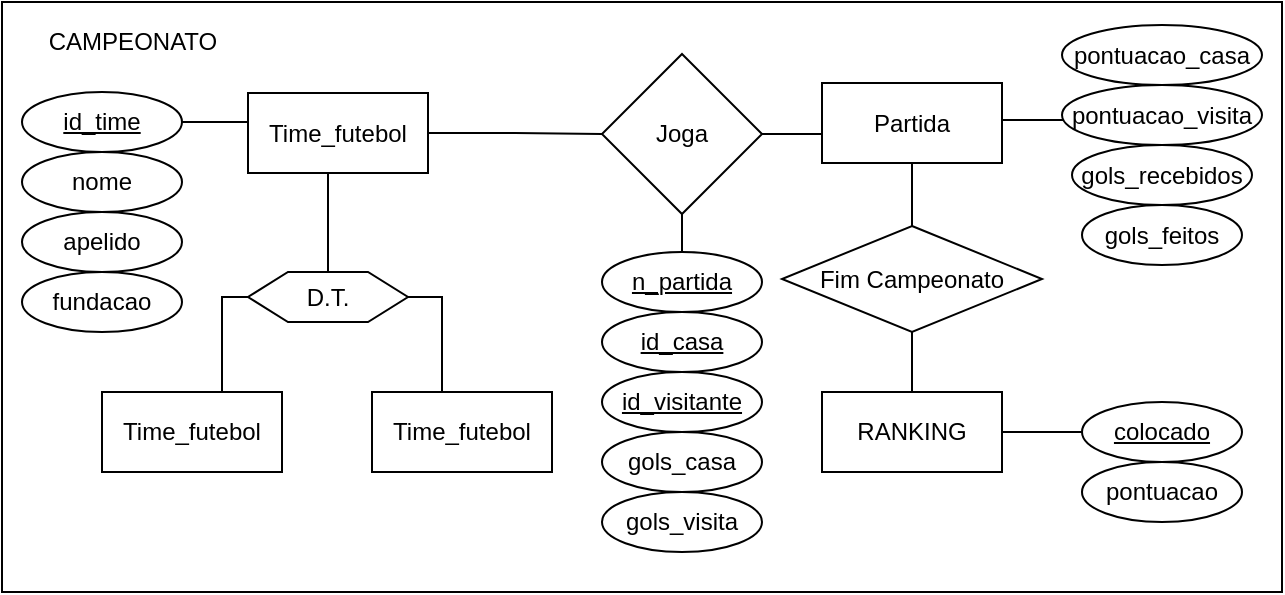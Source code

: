 <mxfile version="24.4.4" type="device">
  <diagram id="C5RBs43oDa-KdzZeNtuy" name="Page-1">
    <mxGraphModel dx="867" dy="437" grid="1" gridSize="10" guides="1" tooltips="1" connect="1" arrows="1" fold="1" page="1" pageScale="1" pageWidth="827" pageHeight="1169" math="0" shadow="0">
      <root>
        <mxCell id="WIyWlLk6GJQsqaUBKTNV-0" />
        <mxCell id="WIyWlLk6GJQsqaUBKTNV-1" parent="WIyWlLk6GJQsqaUBKTNV-0" />
        <mxCell id="Ix9E_qYz4wgDWpTBvISp-27" value="" style="rounded=0;whiteSpace=wrap;html=1;" vertex="1" parent="WIyWlLk6GJQsqaUBKTNV-1">
          <mxGeometry x="80" y="35" width="640" height="295" as="geometry" />
        </mxCell>
        <mxCell id="Ix9E_qYz4wgDWpTBvISp-4" value="" style="edgeStyle=orthogonalEdgeStyle;rounded=0;orthogonalLoop=1;jettySize=auto;html=1;endArrow=none;endFill=0;entryX=1;entryY=0.5;entryDx=0;entryDy=0;" edge="1" parent="WIyWlLk6GJQsqaUBKTNV-1" source="YZ1k2_hZnZsv6JZI29E9-8" target="Ix9E_qYz4wgDWpTBvISp-8">
          <mxGeometry relative="1" as="geometry">
            <Array as="points">
              <mxPoint x="180" y="95" />
              <mxPoint x="180" y="95" />
            </Array>
          </mxGeometry>
        </mxCell>
        <mxCell id="Ix9E_qYz4wgDWpTBvISp-54" style="edgeStyle=orthogonalEdgeStyle;rounded=0;orthogonalLoop=1;jettySize=auto;html=1;entryX=0.5;entryY=0;entryDx=0;entryDy=0;endArrow=none;endFill=0;" edge="1" parent="WIyWlLk6GJQsqaUBKTNV-1" source="YZ1k2_hZnZsv6JZI29E9-8" target="Ix9E_qYz4wgDWpTBvISp-51">
          <mxGeometry relative="1" as="geometry">
            <Array as="points">
              <mxPoint x="243" y="130" />
              <mxPoint x="243" y="130" />
            </Array>
          </mxGeometry>
        </mxCell>
        <mxCell id="Ix9E_qYz4wgDWpTBvISp-56" style="edgeStyle=orthogonalEdgeStyle;rounded=0;orthogonalLoop=1;jettySize=auto;html=1;entryX=0;entryY=0.5;entryDx=0;entryDy=0;endArrow=none;endFill=0;" edge="1" parent="WIyWlLk6GJQsqaUBKTNV-1" source="YZ1k2_hZnZsv6JZI29E9-8" target="YZ1k2_hZnZsv6JZI29E9-9">
          <mxGeometry relative="1" as="geometry" />
        </mxCell>
        <mxCell id="YZ1k2_hZnZsv6JZI29E9-8" value="Time_futebol" style="rounded=0;whiteSpace=wrap;html=1;" parent="WIyWlLk6GJQsqaUBKTNV-1" vertex="1">
          <mxGeometry x="203" y="80.5" width="90" height="40" as="geometry" />
        </mxCell>
        <mxCell id="Ix9E_qYz4wgDWpTBvISp-55" style="edgeStyle=orthogonalEdgeStyle;rounded=0;orthogonalLoop=1;jettySize=auto;html=1;entryX=0.5;entryY=0;entryDx=0;entryDy=0;endArrow=none;endFill=0;" edge="1" parent="WIyWlLk6GJQsqaUBKTNV-1" source="YZ1k2_hZnZsv6JZI29E9-9" target="Ix9E_qYz4wgDWpTBvISp-19">
          <mxGeometry relative="1" as="geometry" />
        </mxCell>
        <mxCell id="YZ1k2_hZnZsv6JZI29E9-9" value="Joga" style="rhombus;whiteSpace=wrap;html=1;rounded=0;" parent="WIyWlLk6GJQsqaUBKTNV-1" vertex="1">
          <mxGeometry x="380" y="61" width="80" height="80" as="geometry" />
        </mxCell>
        <mxCell id="YZ1k2_hZnZsv6JZI29E9-11" value="Partida" style="whiteSpace=wrap;html=1;rounded=0;" parent="WIyWlLk6GJQsqaUBKTNV-1" vertex="1">
          <mxGeometry x="490" y="75.5" width="90" height="40" as="geometry" />
        </mxCell>
        <mxCell id="Ix9E_qYz4wgDWpTBvISp-3" value="apelido" style="ellipse;whiteSpace=wrap;html=1;rounded=0;" vertex="1" parent="WIyWlLk6GJQsqaUBKTNV-1">
          <mxGeometry x="90" y="140" width="80" height="30" as="geometry" />
        </mxCell>
        <mxCell id="Ix9E_qYz4wgDWpTBvISp-7" value="nome" style="ellipse;whiteSpace=wrap;html=1;rounded=0;" vertex="1" parent="WIyWlLk6GJQsqaUBKTNV-1">
          <mxGeometry x="90" y="110" width="80" height="30" as="geometry" />
        </mxCell>
        <mxCell id="Ix9E_qYz4wgDWpTBvISp-8" value="&lt;u&gt;id_time&lt;/u&gt;" style="ellipse;whiteSpace=wrap;html=1;rounded=0;" vertex="1" parent="WIyWlLk6GJQsqaUBKTNV-1">
          <mxGeometry x="90" y="80" width="80" height="30" as="geometry" />
        </mxCell>
        <mxCell id="Ix9E_qYz4wgDWpTBvISp-9" value="fundacao" style="ellipse;whiteSpace=wrap;html=1;rounded=0;" vertex="1" parent="WIyWlLk6GJQsqaUBKTNV-1">
          <mxGeometry x="90" y="170" width="80" height="30" as="geometry" />
        </mxCell>
        <mxCell id="Ix9E_qYz4wgDWpTBvISp-17" value="&lt;u&gt;id_visitante&lt;/u&gt;" style="ellipse;whiteSpace=wrap;html=1;rounded=0;" vertex="1" parent="WIyWlLk6GJQsqaUBKTNV-1">
          <mxGeometry x="380" y="220" width="80" height="30" as="geometry" />
        </mxCell>
        <mxCell id="Ix9E_qYz4wgDWpTBvISp-18" value="&lt;u&gt;id_casa&lt;/u&gt;" style="ellipse;whiteSpace=wrap;html=1;rounded=0;" vertex="1" parent="WIyWlLk6GJQsqaUBKTNV-1">
          <mxGeometry x="380" y="190" width="80" height="30" as="geometry" />
        </mxCell>
        <mxCell id="Ix9E_qYz4wgDWpTBvISp-19" value="&lt;u&gt;n_partida&lt;/u&gt;" style="ellipse;whiteSpace=wrap;html=1;rounded=0;" vertex="1" parent="WIyWlLk6GJQsqaUBKTNV-1">
          <mxGeometry x="380" y="160" width="80" height="30" as="geometry" />
        </mxCell>
        <mxCell id="Ix9E_qYz4wgDWpTBvISp-24" style="edgeStyle=orthogonalEdgeStyle;rounded=0;orthogonalLoop=1;jettySize=auto;html=1;entryX=1;entryY=0.5;entryDx=0;entryDy=0;endArrow=none;endFill=0;" edge="1" parent="WIyWlLk6GJQsqaUBKTNV-1" source="Ix9E_qYz4wgDWpTBvISp-20">
          <mxGeometry relative="1" as="geometry">
            <mxPoint x="580.0" y="88.5" as="targetPoint" />
            <Array as="points">
              <mxPoint x="590" y="94" />
              <mxPoint x="580" y="94" />
            </Array>
          </mxGeometry>
        </mxCell>
        <mxCell id="Ix9E_qYz4wgDWpTBvISp-20" value="pontuacao_visita" style="ellipse;whiteSpace=wrap;html=1;rounded=0;" vertex="1" parent="WIyWlLk6GJQsqaUBKTNV-1">
          <mxGeometry x="610" y="76.5" width="100" height="30" as="geometry" />
        </mxCell>
        <mxCell id="Ix9E_qYz4wgDWpTBvISp-21" value="gols_visita" style="ellipse;whiteSpace=wrap;html=1;rounded=0;" vertex="1" parent="WIyWlLk6GJQsqaUBKTNV-1">
          <mxGeometry x="380" y="280" width="80" height="30" as="geometry" />
        </mxCell>
        <mxCell id="Ix9E_qYz4wgDWpTBvISp-22" value="gols_casa" style="ellipse;whiteSpace=wrap;html=1;rounded=0;" vertex="1" parent="WIyWlLk6GJQsqaUBKTNV-1">
          <mxGeometry x="380" y="250" width="80" height="30" as="geometry" />
        </mxCell>
        <mxCell id="Ix9E_qYz4wgDWpTBvISp-23" value="pontuacao_casa" style="ellipse;whiteSpace=wrap;html=1;rounded=0;" vertex="1" parent="WIyWlLk6GJQsqaUBKTNV-1">
          <mxGeometry x="610" y="46.5" width="100" height="30" as="geometry" />
        </mxCell>
        <mxCell id="Ix9E_qYz4wgDWpTBvISp-33" style="edgeStyle=orthogonalEdgeStyle;rounded=0;orthogonalLoop=1;jettySize=auto;html=1;entryX=0;entryY=0.5;entryDx=0;entryDy=0;endArrow=none;endFill=0;" edge="1" parent="WIyWlLk6GJQsqaUBKTNV-1" source="Ix9E_qYz4wgDWpTBvISp-26" target="Ix9E_qYz4wgDWpTBvISp-29">
          <mxGeometry relative="1" as="geometry" />
        </mxCell>
        <mxCell id="Ix9E_qYz4wgDWpTBvISp-58" style="edgeStyle=orthogonalEdgeStyle;rounded=0;orthogonalLoop=1;jettySize=auto;html=1;endArrow=none;endFill=0;" edge="1" parent="WIyWlLk6GJQsqaUBKTNV-1" source="Ix9E_qYz4wgDWpTBvISp-26" target="Ix9E_qYz4wgDWpTBvISp-41">
          <mxGeometry relative="1" as="geometry" />
        </mxCell>
        <mxCell id="Ix9E_qYz4wgDWpTBvISp-26" value="RANKING" style="whiteSpace=wrap;html=1;rounded=0;" vertex="1" parent="WIyWlLk6GJQsqaUBKTNV-1">
          <mxGeometry x="490" y="230" width="90" height="40" as="geometry" />
        </mxCell>
        <mxCell id="Ix9E_qYz4wgDWpTBvISp-29" value="&lt;u&gt;colocado&lt;/u&gt;" style="ellipse;whiteSpace=wrap;html=1;rounded=0;" vertex="1" parent="WIyWlLk6GJQsqaUBKTNV-1">
          <mxGeometry x="620" y="235" width="80" height="30" as="geometry" />
        </mxCell>
        <mxCell id="Ix9E_qYz4wgDWpTBvISp-30" value="pontuacao" style="ellipse;whiteSpace=wrap;html=1;rounded=0;" vertex="1" parent="WIyWlLk6GJQsqaUBKTNV-1">
          <mxGeometry x="620" y="265" width="80" height="30" as="geometry" />
        </mxCell>
        <mxCell id="Ix9E_qYz4wgDWpTBvISp-31" value="gols_recebidos" style="ellipse;whiteSpace=wrap;html=1;rounded=0;" vertex="1" parent="WIyWlLk6GJQsqaUBKTNV-1">
          <mxGeometry x="615" y="106.5" width="90" height="30" as="geometry" />
        </mxCell>
        <mxCell id="Ix9E_qYz4wgDWpTBvISp-32" value="gols_feitos" style="ellipse;whiteSpace=wrap;html=1;rounded=0;" vertex="1" parent="WIyWlLk6GJQsqaUBKTNV-1">
          <mxGeometry x="620" y="136.5" width="80" height="30" as="geometry" />
        </mxCell>
        <mxCell id="Ix9E_qYz4wgDWpTBvISp-34" value="CAMPEONATO" style="text;html=1;align=center;verticalAlign=middle;resizable=0;points=[];autosize=1;strokeColor=none;fillColor=none;" vertex="1" parent="WIyWlLk6GJQsqaUBKTNV-1">
          <mxGeometry x="90" y="40" width="110" height="30" as="geometry" />
        </mxCell>
        <mxCell id="Ix9E_qYz4wgDWpTBvISp-42" value="" style="edgeStyle=orthogonalEdgeStyle;rounded=0;orthogonalLoop=1;jettySize=auto;html=1;endArrow=none;endFill=0;entryX=0.5;entryY=1;entryDx=0;entryDy=0;" edge="1" parent="WIyWlLk6GJQsqaUBKTNV-1" source="Ix9E_qYz4wgDWpTBvISp-41" target="YZ1k2_hZnZsv6JZI29E9-11">
          <mxGeometry relative="1" as="geometry">
            <mxPoint x="545" y="295" as="targetPoint" />
            <Array as="points" />
          </mxGeometry>
        </mxCell>
        <mxCell id="Ix9E_qYz4wgDWpTBvISp-41" value="Fim Campeonato" style="rhombus;whiteSpace=wrap;html=1;" vertex="1" parent="WIyWlLk6GJQsqaUBKTNV-1">
          <mxGeometry x="470" y="147" width="130" height="53" as="geometry" />
        </mxCell>
        <mxCell id="Ix9E_qYz4wgDWpTBvISp-52" style="edgeStyle=orthogonalEdgeStyle;rounded=0;orthogonalLoop=1;jettySize=auto;html=1;entryX=0;entryY=0.5;entryDx=0;entryDy=0;endArrow=none;endFill=0;" edge="1" parent="WIyWlLk6GJQsqaUBKTNV-1" source="Ix9E_qYz4wgDWpTBvISp-49" target="Ix9E_qYz4wgDWpTBvISp-51">
          <mxGeometry relative="1" as="geometry">
            <Array as="points">
              <mxPoint x="190" y="183" />
            </Array>
          </mxGeometry>
        </mxCell>
        <mxCell id="Ix9E_qYz4wgDWpTBvISp-49" value="Time_futebol" style="rounded=0;whiteSpace=wrap;html=1;" vertex="1" parent="WIyWlLk6GJQsqaUBKTNV-1">
          <mxGeometry x="130" y="230" width="90" height="40" as="geometry" />
        </mxCell>
        <mxCell id="Ix9E_qYz4wgDWpTBvISp-50" value="Time_futebol" style="rounded=0;whiteSpace=wrap;html=1;" vertex="1" parent="WIyWlLk6GJQsqaUBKTNV-1">
          <mxGeometry x="265" y="230" width="90" height="40" as="geometry" />
        </mxCell>
        <mxCell id="Ix9E_qYz4wgDWpTBvISp-53" style="edgeStyle=orthogonalEdgeStyle;rounded=0;orthogonalLoop=1;jettySize=auto;html=1;entryX=0.5;entryY=0;entryDx=0;entryDy=0;endArrow=none;endFill=0;" edge="1" parent="WIyWlLk6GJQsqaUBKTNV-1" source="Ix9E_qYz4wgDWpTBvISp-51" target="Ix9E_qYz4wgDWpTBvISp-50">
          <mxGeometry relative="1" as="geometry">
            <Array as="points">
              <mxPoint x="300" y="182" />
              <mxPoint x="300" y="230" />
            </Array>
          </mxGeometry>
        </mxCell>
        <mxCell id="Ix9E_qYz4wgDWpTBvISp-51" value="D.T." style="shape=hexagon;perimeter=hexagonPerimeter2;whiteSpace=wrap;html=1;fixedSize=1;" vertex="1" parent="WIyWlLk6GJQsqaUBKTNV-1">
          <mxGeometry x="203" y="170" width="80" height="25" as="geometry" />
        </mxCell>
        <mxCell id="Ix9E_qYz4wgDWpTBvISp-57" style="edgeStyle=orthogonalEdgeStyle;rounded=0;orthogonalLoop=1;jettySize=auto;html=1;endArrow=none;endFill=0;" edge="1" parent="WIyWlLk6GJQsqaUBKTNV-1" source="YZ1k2_hZnZsv6JZI29E9-9">
          <mxGeometry relative="1" as="geometry">
            <mxPoint x="490" y="101" as="targetPoint" />
          </mxGeometry>
        </mxCell>
      </root>
    </mxGraphModel>
  </diagram>
</mxfile>
